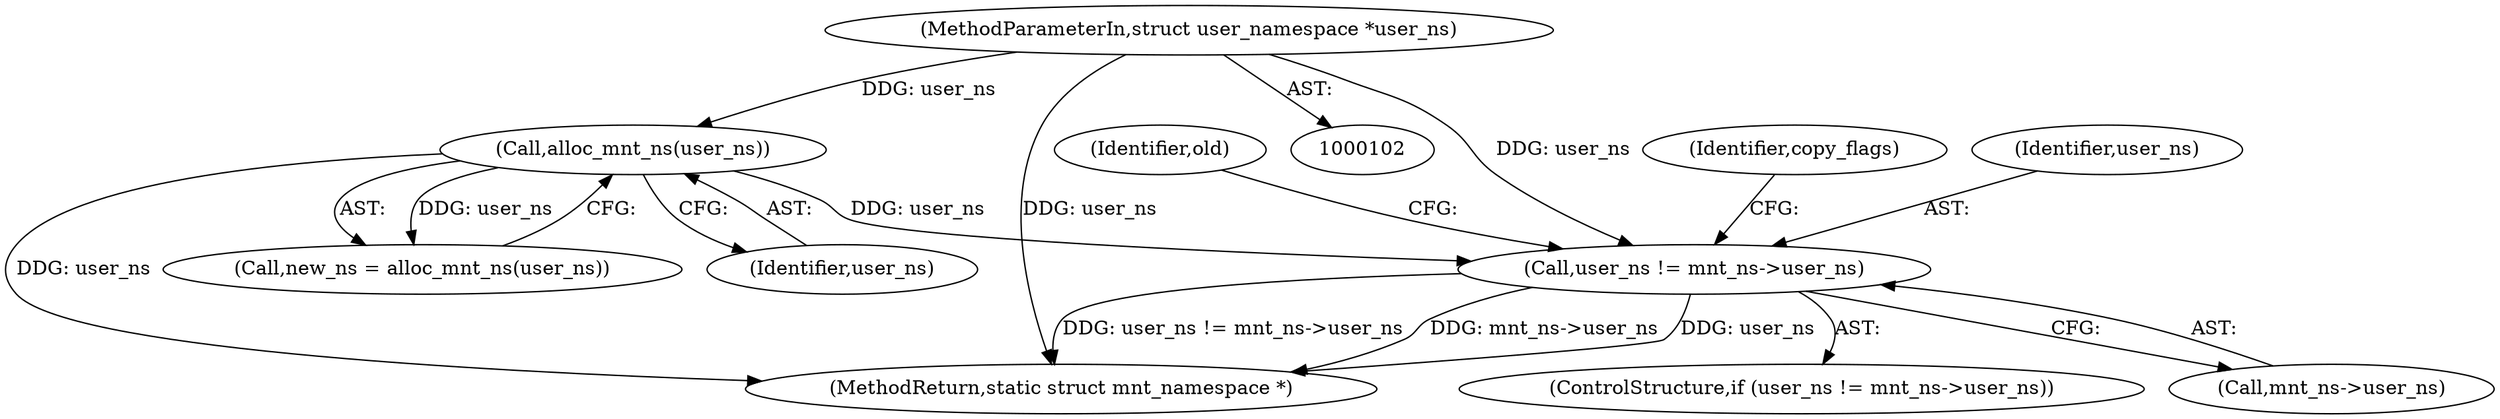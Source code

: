 digraph "0_linux_132c94e31b8bca8ea921f9f96a57d684fa4ae0a9_0@pointer" {
"1000143" [label="(Call,user_ns != mnt_ns->user_ns)"];
"1000127" [label="(Call,alloc_mnt_ns(user_ns))"];
"1000104" [label="(MethodParameterIn,struct user_namespace *user_ns)"];
"1000145" [label="(Call,mnt_ns->user_ns)"];
"1000263" [label="(MethodReturn,static struct mnt_namespace *)"];
"1000149" [label="(Identifier,copy_flags)"];
"1000104" [label="(MethodParameterIn,struct user_namespace *user_ns)"];
"1000128" [label="(Identifier,user_ns)"];
"1000125" [label="(Call,new_ns = alloc_mnt_ns(user_ns))"];
"1000144" [label="(Identifier,user_ns)"];
"1000143" [label="(Call,user_ns != mnt_ns->user_ns)"];
"1000142" [label="(ControlStructure,if (user_ns != mnt_ns->user_ns))"];
"1000154" [label="(Identifier,old)"];
"1000127" [label="(Call,alloc_mnt_ns(user_ns))"];
"1000143" -> "1000142"  [label="AST: "];
"1000143" -> "1000145"  [label="CFG: "];
"1000144" -> "1000143"  [label="AST: "];
"1000145" -> "1000143"  [label="AST: "];
"1000149" -> "1000143"  [label="CFG: "];
"1000154" -> "1000143"  [label="CFG: "];
"1000143" -> "1000263"  [label="DDG: user_ns"];
"1000143" -> "1000263"  [label="DDG: user_ns != mnt_ns->user_ns"];
"1000143" -> "1000263"  [label="DDG: mnt_ns->user_ns"];
"1000127" -> "1000143"  [label="DDG: user_ns"];
"1000104" -> "1000143"  [label="DDG: user_ns"];
"1000127" -> "1000125"  [label="AST: "];
"1000127" -> "1000128"  [label="CFG: "];
"1000128" -> "1000127"  [label="AST: "];
"1000125" -> "1000127"  [label="CFG: "];
"1000127" -> "1000263"  [label="DDG: user_ns"];
"1000127" -> "1000125"  [label="DDG: user_ns"];
"1000104" -> "1000127"  [label="DDG: user_ns"];
"1000104" -> "1000102"  [label="AST: "];
"1000104" -> "1000263"  [label="DDG: user_ns"];
}
